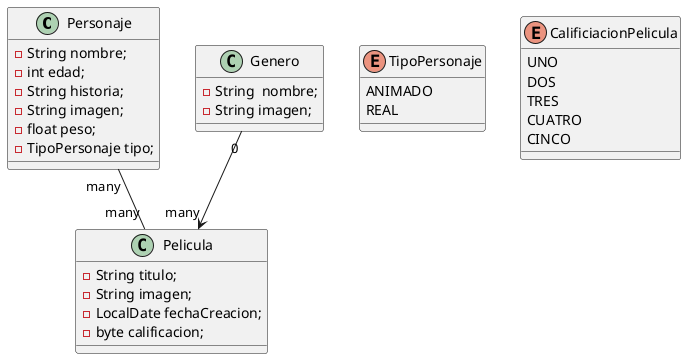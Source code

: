 @startuml
Personaje "many" -- "many" Pelicula
Genero  "0"--> "many" Pelicula

 class Personaje {
    - String nombre;
    - int edad;
    - String historia;
    - String imagen;
    - float peso;
    - TipoPersonaje tipo;
}

 class Genero {
     - String  nombre;
     - String imagen;
}

 class Pelicula {
    - String titulo;
    - String imagen;
    - LocalDate fechaCreacion;
    - byte calificacion;
}


enum TipoPersonaje {
    ANIMADO
    REAL
}

enum CalificiacionPelicula {
    UNO
    DOS
    TRES
    CUATRO
    CINCO
}


@enduml
